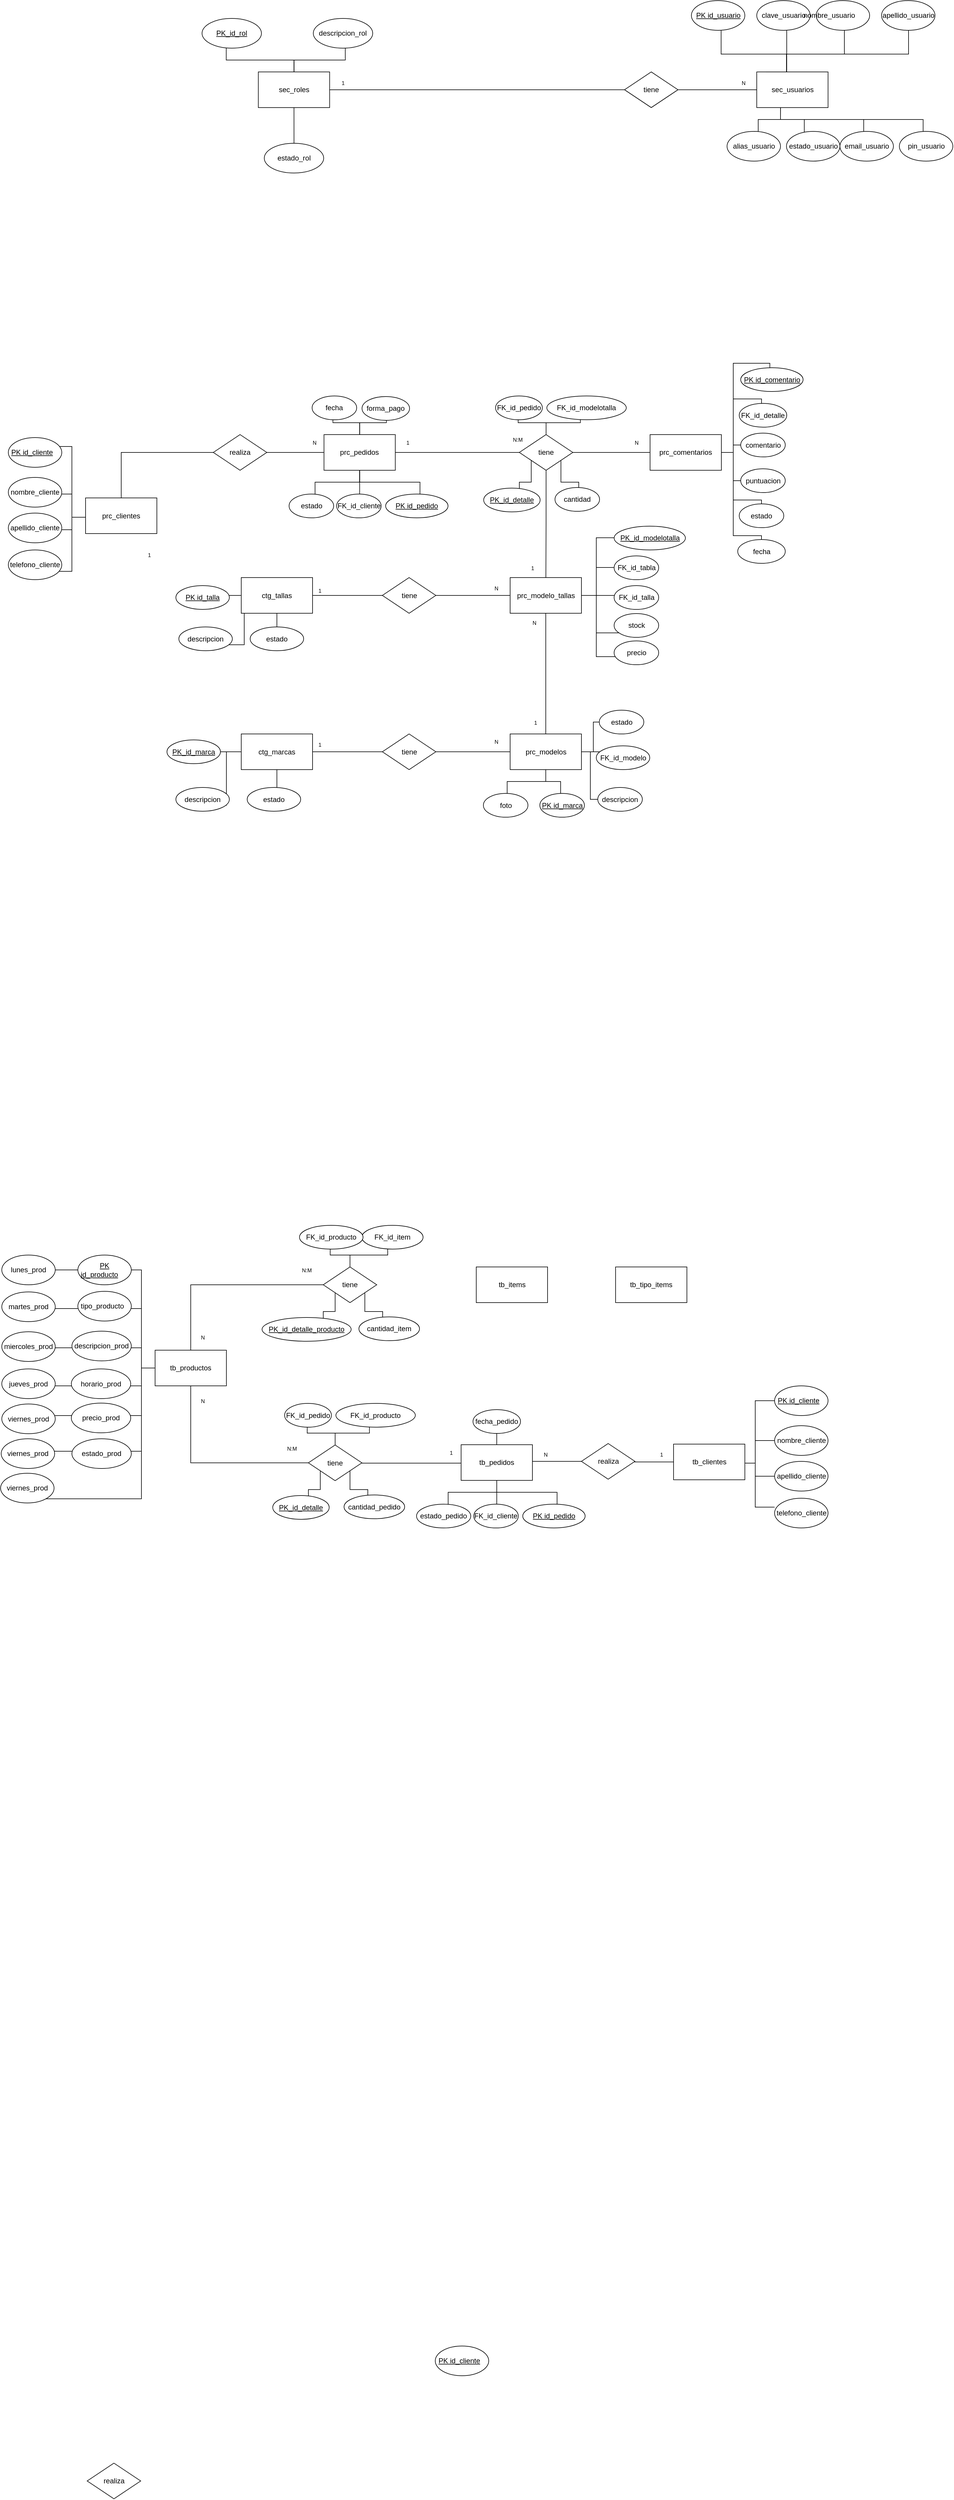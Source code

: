 <mxfile version="24.0.7" type="github">
  <diagram name="ER" id="s_cLqucrCK-qtgdjDWhT">
    <mxGraphModel dx="1712" dy="1532" grid="1" gridSize="10" guides="1" tooltips="1" connect="1" arrows="1" fold="1" page="1" pageScale="1" pageWidth="827" pageHeight="1169" math="0" shadow="0">
      <root>
        <mxCell id="0" />
        <mxCell id="1" parent="0" />
        <mxCell id="Yz_XdNRA3-hMg08UgE4n-2" value="realiza" style="rhombus;whiteSpace=wrap;html=1;" parent="1" vertex="1">
          <mxGeometry x="188" y="640" width="90" height="60" as="geometry" />
        </mxCell>
        <mxCell id="Yz_XdNRA3-hMg08UgE4n-3" value="tiene" style="rhombus;whiteSpace=wrap;html=1;" parent="1" vertex="1">
          <mxGeometry x="703" y="640" width="90" height="60" as="geometry" />
        </mxCell>
        <mxCell id="Yz_XdNRA3-hMg08UgE4n-4" value="tiene" style="rhombus;whiteSpace=wrap;html=1;" parent="1" vertex="1">
          <mxGeometry x="472.5" y="880.5" width="90" height="60" as="geometry" />
        </mxCell>
        <mxCell id="Yz_XdNRA3-hMg08UgE4n-5" value="tiene" style="rhombus;whiteSpace=wrap;html=1;" parent="1" vertex="1">
          <mxGeometry x="472.5" y="1143.5" width="90" height="60" as="geometry" />
        </mxCell>
        <mxCell id="Yz_XdNRA3-hMg08UgE4n-6" style="edgeStyle=orthogonalEdgeStyle;rounded=0;orthogonalLoop=1;jettySize=auto;html=1;entryX=0.542;entryY=0.5;entryDx=0;entryDy=0;entryPerimeter=0;exitX=1;exitY=0.5;exitDx=0;exitDy=0;" parent="1" source="Yz_XdNRA3-hMg08UgE4n-2" target="Yz_XdNRA3-hMg08UgE4n-22" edge="1">
          <mxGeometry relative="1" as="geometry">
            <mxPoint x="266.75" y="670" as="sourcePoint" />
          </mxGeometry>
        </mxCell>
        <mxCell id="Yz_XdNRA3-hMg08UgE4n-7" style="edgeStyle=orthogonalEdgeStyle;rounded=0;orthogonalLoop=1;jettySize=auto;html=1;entryX=0.5;entryY=0.5;entryDx=0;entryDy=0;entryPerimeter=0;" parent="1" source="Yz_XdNRA3-hMg08UgE4n-2" target="Yz_XdNRA3-hMg08UgE4n-23" edge="1">
          <mxGeometry relative="1" as="geometry" />
        </mxCell>
        <mxCell id="Yz_XdNRA3-hMg08UgE4n-8" style="edgeStyle=orthogonalEdgeStyle;rounded=0;orthogonalLoop=1;jettySize=auto;html=1;entryX=0.625;entryY=0.5;entryDx=0;entryDy=0;entryPerimeter=0;" parent="1" source="Yz_XdNRA3-hMg08UgE4n-3" target="Yz_XdNRA3-hMg08UgE4n-22" edge="1">
          <mxGeometry relative="1" as="geometry" />
        </mxCell>
        <mxCell id="Yz_XdNRA3-hMg08UgE4n-9" style="edgeStyle=orthogonalEdgeStyle;rounded=0;orthogonalLoop=1;jettySize=auto;html=1;entryX=0.417;entryY=0.5;entryDx=0;entryDy=0;entryPerimeter=0;" parent="1" source="Yz_XdNRA3-hMg08UgE4n-3" target="Yz_XdNRA3-hMg08UgE4n-26" edge="1">
          <mxGeometry relative="1" as="geometry" />
        </mxCell>
        <mxCell id="Yz_XdNRA3-hMg08UgE4n-10" style="edgeStyle=orthogonalEdgeStyle;rounded=0;orthogonalLoop=1;jettySize=auto;html=1;entryX=0.5;entryY=0.667;entryDx=0;entryDy=0;entryPerimeter=0;" parent="1" source="Yz_XdNRA3-hMg08UgE4n-3" target="Yz_XdNRA3-hMg08UgE4n-21" edge="1">
          <mxGeometry relative="1" as="geometry" />
        </mxCell>
        <mxCell id="Yz_XdNRA3-hMg08UgE4n-11" style="edgeStyle=orthogonalEdgeStyle;rounded=0;orthogonalLoop=1;jettySize=auto;html=1;entryX=0.292;entryY=0.5;entryDx=0;entryDy=0;entryPerimeter=0;exitX=1;exitY=0.5;exitDx=0;exitDy=0;" parent="1" source="Yz_XdNRA3-hMg08UgE4n-4" target="Yz_XdNRA3-hMg08UgE4n-21" edge="1">
          <mxGeometry relative="1" as="geometry">
            <mxPoint x="642.5" y="910.5" as="sourcePoint" />
          </mxGeometry>
        </mxCell>
        <mxCell id="Yz_XdNRA3-hMg08UgE4n-12" style="edgeStyle=orthogonalEdgeStyle;rounded=0;orthogonalLoop=1;jettySize=auto;html=1;entryX=0.625;entryY=0.5;entryDx=0;entryDy=0;entryPerimeter=0;" parent="1" source="Yz_XdNRA3-hMg08UgE4n-4" target="Yz_XdNRA3-hMg08UgE4n-28" edge="1">
          <mxGeometry relative="1" as="geometry" />
        </mxCell>
        <mxCell id="Yz_XdNRA3-hMg08UgE4n-13" style="edgeStyle=orthogonalEdgeStyle;rounded=0;orthogonalLoop=1;jettySize=auto;html=1;entryX=0.5;entryY=0.667;entryDx=0;entryDy=0;entryPerimeter=0;" parent="1" source="Yz_XdNRA3-hMg08UgE4n-21" target="Yz_XdNRA3-hMg08UgE4n-27" edge="1">
          <mxGeometry relative="1" as="geometry" />
        </mxCell>
        <mxCell id="Yz_XdNRA3-hMg08UgE4n-14" style="edgeStyle=orthogonalEdgeStyle;rounded=0;orthogonalLoop=1;jettySize=auto;html=1;entryX=0.292;entryY=0.5;entryDx=0;entryDy=0;entryPerimeter=0;exitX=1;exitY=0.5;exitDx=0;exitDy=0;" parent="1" source="Yz_XdNRA3-hMg08UgE4n-5" target="Yz_XdNRA3-hMg08UgE4n-27" edge="1">
          <mxGeometry relative="1" as="geometry">
            <mxPoint x="642.5" y="1173.5" as="sourcePoint" />
          </mxGeometry>
        </mxCell>
        <mxCell id="Yz_XdNRA3-hMg08UgE4n-15" style="edgeStyle=orthogonalEdgeStyle;rounded=0;orthogonalLoop=1;jettySize=auto;html=1;entryX=0.542;entryY=0.5;entryDx=0;entryDy=0;entryPerimeter=0;" parent="1" source="Yz_XdNRA3-hMg08UgE4n-5" target="Yz_XdNRA3-hMg08UgE4n-30" edge="1">
          <mxGeometry relative="1" as="geometry" />
        </mxCell>
        <mxCell id="Yz_XdNRA3-hMg08UgE4n-16" style="edgeStyle=orthogonalEdgeStyle;rounded=0;orthogonalLoop=1;jettySize=auto;html=1;entryX=0.444;entryY=0.5;entryDx=0;entryDy=0;entryPerimeter=0;" parent="1" source="Yz_XdNRA3-hMg08UgE4n-24" target="Yz_XdNRA3-hMg08UgE4n-32" edge="1">
          <mxGeometry relative="1" as="geometry">
            <mxPoint x="992.5" y="59.97" as="targetPoint" />
          </mxGeometry>
        </mxCell>
        <mxCell id="Yz_XdNRA3-hMg08UgE4n-17" style="edgeStyle=orthogonalEdgeStyle;rounded=0;orthogonalLoop=1;jettySize=auto;html=1;entryX=0.833;entryY=0.5;entryDx=0;entryDy=0;entryPerimeter=0;exitX=0;exitY=0.5;exitDx=0;exitDy=0;" parent="1" source="Yz_XdNRA3-hMg08UgE4n-32" target="Yz_XdNRA3-hMg08UgE4n-20" edge="1">
          <mxGeometry relative="1" as="geometry">
            <mxPoint x="552.5" y="69.97" as="sourcePoint" />
          </mxGeometry>
        </mxCell>
        <mxCell id="Yz_XdNRA3-hMg08UgE4n-188" style="edgeStyle=orthogonalEdgeStyle;rounded=0;orthogonalLoop=1;jettySize=auto;html=1;exitX=0.5;exitY=1;exitDx=0;exitDy=0;entryX=0.263;entryY=0.8;entryDx=0;entryDy=0;entryPerimeter=0;" parent="1" source="Yz_XdNRA3-hMg08UgE4n-20" target="Yz_XdNRA3-hMg08UgE4n-187" edge="1">
          <mxGeometry relative="1" as="geometry">
            <mxPoint x="324" y="170" as="targetPoint" />
            <Array as="points">
              <mxPoint x="324" y="190" />
            </Array>
          </mxGeometry>
        </mxCell>
        <mxCell id="Yz_XdNRA3-hMg08UgE4n-20" value="sec_roles" style="rounded=0;whiteSpace=wrap;html=1;" parent="1" vertex="1">
          <mxGeometry x="263.75" y="29.97" width="120" height="60" as="geometry" />
        </mxCell>
        <mxCell id="Yz_XdNRA3-hMg08UgE4n-21" value="prc_modelo_tallas" style="rounded=0;whiteSpace=wrap;html=1;" parent="1" vertex="1">
          <mxGeometry x="687.5" y="880.5" width="120" height="60" as="geometry" />
        </mxCell>
        <mxCell id="Yz_XdNRA3-hMg08UgE4n-22" value="prc_pedidos" style="rounded=0;whiteSpace=wrap;html=1;" parent="1" vertex="1">
          <mxGeometry x="374.25" y="640" width="120" height="60" as="geometry" />
        </mxCell>
        <mxCell id="Yz_XdNRA3-hMg08UgE4n-23" value="prc_clientes" style="rounded=0;whiteSpace=wrap;html=1;" parent="1" vertex="1">
          <mxGeometry x="-27" y="746.5" width="120" height="60" as="geometry" />
        </mxCell>
        <mxCell id="Yz_XdNRA3-hMg08UgE4n-24" value="sec_usuarios" style="rounded=0;whiteSpace=wrap;html=1;" parent="1" vertex="1">
          <mxGeometry x="1102.54" y="29.97" width="120" height="60" as="geometry" />
        </mxCell>
        <mxCell id="Yz_XdNRA3-hMg08UgE4n-26" value="prc_comentarios" style="rounded=0;whiteSpace=wrap;html=1;" parent="1" vertex="1">
          <mxGeometry x="923" y="640" width="120" height="60" as="geometry" />
        </mxCell>
        <mxCell id="Yz_XdNRA3-hMg08UgE4n-27" value="prc_modelos" style="rounded=0;whiteSpace=wrap;html=1;" parent="1" vertex="1">
          <mxGeometry x="687.5" y="1143.5" width="120" height="60" as="geometry" />
        </mxCell>
        <mxCell id="Yz_XdNRA3-hMg08UgE4n-28" value="ctg_tallas" style="rounded=0;whiteSpace=wrap;html=1;" parent="1" vertex="1">
          <mxGeometry x="235" y="880.5" width="120" height="60" as="geometry" />
        </mxCell>
        <mxCell id="Yz_XdNRA3-hMg08UgE4n-30" value="ctg_marcas" style="rounded=0;whiteSpace=wrap;html=1;" parent="1" vertex="1">
          <mxGeometry x="235" y="1143.5" width="120" height="60" as="geometry" />
        </mxCell>
        <mxCell id="Yz_XdNRA3-hMg08UgE4n-32" value="tiene" style="rhombus;whiteSpace=wrap;html=1;" parent="1" vertex="1">
          <mxGeometry x="880" y="29.97" width="90" height="60" as="geometry" />
        </mxCell>
        <mxCell id="Yz_XdNRA3-hMg08UgE4n-49" style="edgeStyle=orthogonalEdgeStyle;rounded=0;orthogonalLoop=1;jettySize=auto;html=1;entryX=0.6;entryY=0.5;entryDx=0;entryDy=0;entryPerimeter=0;" parent="1" source="Yz_XdNRA3-hMg08UgE4n-26" target="Yz_XdNRA3-hMg08UgE4n-110" edge="1">
          <mxGeometry relative="1" as="geometry" />
        </mxCell>
        <mxCell id="Yz_XdNRA3-hMg08UgE4n-50" style="edgeStyle=orthogonalEdgeStyle;rounded=0;orthogonalLoop=1;jettySize=auto;html=1;entryX=0.6;entryY=0.5;entryDx=0;entryDy=0;entryPerimeter=0;" parent="1" source="Yz_XdNRA3-hMg08UgE4n-26" target="Yz_XdNRA3-hMg08UgE4n-111" edge="1">
          <mxGeometry relative="1" as="geometry" />
        </mxCell>
        <mxCell id="Yz_XdNRA3-hMg08UgE4n-51" style="edgeStyle=orthogonalEdgeStyle;rounded=0;orthogonalLoop=1;jettySize=auto;html=1;entryX=0.469;entryY=0.5;entryDx=0;entryDy=0;entryPerimeter=0;" parent="1" source="Yz_XdNRA3-hMg08UgE4n-26" target="Yz_XdNRA3-hMg08UgE4n-107" edge="1">
          <mxGeometry relative="1" as="geometry">
            <Array as="points">
              <mxPoint x="1063" y="670" />
              <mxPoint x="1063" y="580" />
            </Array>
          </mxGeometry>
        </mxCell>
        <mxCell id="Yz_XdNRA3-hMg08UgE4n-52" style="edgeStyle=orthogonalEdgeStyle;rounded=0;orthogonalLoop=1;jettySize=auto;html=1;entryX=0.467;entryY=0.5;entryDx=0;entryDy=0;entryPerimeter=0;" parent="1" source="Yz_XdNRA3-hMg08UgE4n-26" target="Yz_XdNRA3-hMg08UgE4n-108" edge="1">
          <mxGeometry relative="1" as="geometry">
            <Array as="points">
              <mxPoint x="1063" y="670" />
              <mxPoint x="1063" y="520" />
            </Array>
          </mxGeometry>
        </mxCell>
        <mxCell id="Yz_XdNRA3-hMg08UgE4n-53" style="edgeStyle=orthogonalEdgeStyle;rounded=0;orthogonalLoop=1;jettySize=auto;html=1;entryX=0.5;entryY=0.525;entryDx=0;entryDy=0;entryPerimeter=0;" parent="1" source="Yz_XdNRA3-hMg08UgE4n-26" target="Yz_XdNRA3-hMg08UgE4n-112" edge="1">
          <mxGeometry relative="1" as="geometry">
            <Array as="points">
              <mxPoint x="1063" y="670" />
              <mxPoint x="1063" y="750" />
            </Array>
          </mxGeometry>
        </mxCell>
        <mxCell id="Yz_XdNRA3-hMg08UgE4n-54" style="edgeStyle=orthogonalEdgeStyle;rounded=0;orthogonalLoop=1;jettySize=auto;html=1;entryX=0.5;entryY=0.525;entryDx=0;entryDy=0;entryPerimeter=0;" parent="1" source="Yz_XdNRA3-hMg08UgE4n-26" target="Yz_XdNRA3-hMg08UgE4n-109" edge="1">
          <mxGeometry relative="1" as="geometry">
            <Array as="points">
              <mxPoint x="1063" y="670" />
              <mxPoint x="1063" y="810" />
            </Array>
          </mxGeometry>
        </mxCell>
        <mxCell id="Yz_XdNRA3-hMg08UgE4n-55" style="edgeStyle=orthogonalEdgeStyle;rounded=0;orthogonalLoop=1;jettySize=auto;html=1;entryX=0.533;entryY=0.525;entryDx=0;entryDy=0;entryPerimeter=0;" parent="1" source="Yz_XdNRA3-hMg08UgE4n-3" target="Yz_XdNRA3-hMg08UgE4n-106" edge="1">
          <mxGeometry relative="1" as="geometry">
            <Array as="points">
              <mxPoint x="773" y="720" />
              <mxPoint x="803" y="720" />
            </Array>
          </mxGeometry>
        </mxCell>
        <mxCell id="Yz_XdNRA3-hMg08UgE4n-56" style="edgeStyle=orthogonalEdgeStyle;rounded=0;orthogonalLoop=1;jettySize=auto;html=1;entryX=0.533;entryY=0.5;entryDx=0;entryDy=0;entryPerimeter=0;" parent="1" source="Yz_XdNRA3-hMg08UgE4n-3" target="Yz_XdNRA3-hMg08UgE4n-105" edge="1">
          <mxGeometry relative="1" as="geometry">
            <Array as="points">
              <mxPoint x="723" y="720" />
              <mxPoint x="703" y="720" />
            </Array>
          </mxGeometry>
        </mxCell>
        <mxCell id="Yz_XdNRA3-hMg08UgE4n-57" style="edgeStyle=orthogonalEdgeStyle;rounded=0;orthogonalLoop=1;jettySize=auto;html=1;entryX=0.422;entryY=0.625;entryDx=0;entryDy=0;entryPerimeter=0;" parent="1" source="Yz_XdNRA3-hMg08UgE4n-3" target="Yz_XdNRA3-hMg08UgE4n-103" edge="1">
          <mxGeometry relative="1" as="geometry" />
        </mxCell>
        <mxCell id="Yz_XdNRA3-hMg08UgE4n-58" style="edgeStyle=orthogonalEdgeStyle;rounded=0;orthogonalLoop=1;jettySize=auto;html=1;entryX=0.483;entryY=0.375;entryDx=0;entryDy=0;entryPerimeter=0;" parent="1" source="Yz_XdNRA3-hMg08UgE4n-3" target="Yz_XdNRA3-hMg08UgE4n-104" edge="1">
          <mxGeometry relative="1" as="geometry" />
        </mxCell>
        <mxCell id="Yz_XdNRA3-hMg08UgE4n-59" style="edgeStyle=orthogonalEdgeStyle;rounded=0;orthogonalLoop=1;jettySize=auto;html=1;entryX=0.55;entryY=0.75;entryDx=0;entryDy=0;entryPerimeter=0;" parent="1" source="Yz_XdNRA3-hMg08UgE4n-22" target="Yz_XdNRA3-hMg08UgE4n-99" edge="1">
          <mxGeometry relative="1" as="geometry" />
        </mxCell>
        <mxCell id="Yz_XdNRA3-hMg08UgE4n-60" style="edgeStyle=orthogonalEdgeStyle;rounded=0;orthogonalLoop=1;jettySize=auto;html=1;entryX=0.517;entryY=0.75;entryDx=0;entryDy=0;entryPerimeter=0;" parent="1" source="Yz_XdNRA3-hMg08UgE4n-22" target="Yz_XdNRA3-hMg08UgE4n-100" edge="1">
          <mxGeometry relative="1" as="geometry" />
        </mxCell>
        <mxCell id="Yz_XdNRA3-hMg08UgE4n-61" style="edgeStyle=orthogonalEdgeStyle;rounded=0;orthogonalLoop=1;jettySize=auto;html=1;entryX=0.583;entryY=0.5;entryDx=0;entryDy=0;entryPerimeter=0;" parent="1" source="Yz_XdNRA3-hMg08UgE4n-22" target="Yz_XdNRA3-hMg08UgE4n-102" edge="1">
          <mxGeometry relative="1" as="geometry" />
        </mxCell>
        <mxCell id="Yz_XdNRA3-hMg08UgE4n-62" style="edgeStyle=orthogonalEdgeStyle;rounded=0;orthogonalLoop=1;jettySize=auto;html=1;entryX=0.512;entryY=0.6;entryDx=0;entryDy=0;entryPerimeter=0;" parent="1" source="Yz_XdNRA3-hMg08UgE4n-22" target="Yz_XdNRA3-hMg08UgE4n-98" edge="1">
          <mxGeometry relative="1" as="geometry" />
        </mxCell>
        <mxCell id="Yz_XdNRA3-hMg08UgE4n-63" style="edgeStyle=orthogonalEdgeStyle;rounded=0;orthogonalLoop=1;jettySize=auto;html=1;entryX=0.467;entryY=0.375;entryDx=0;entryDy=0;entryPerimeter=0;" parent="1" source="Yz_XdNRA3-hMg08UgE4n-22" target="Yz_XdNRA3-hMg08UgE4n-101" edge="1">
          <mxGeometry relative="1" as="geometry" />
        </mxCell>
        <mxCell id="Yz_XdNRA3-hMg08UgE4n-64" style="edgeStyle=orthogonalEdgeStyle;rounded=0;orthogonalLoop=1;jettySize=auto;html=1;entryX=0.533;entryY=0.413;entryDx=0;entryDy=0;entryPerimeter=0;" parent="1" source="Yz_XdNRA3-hMg08UgE4n-21" target="Yz_XdNRA3-hMg08UgE4n-117" edge="1">
          <mxGeometry relative="1" as="geometry" />
        </mxCell>
        <mxCell id="Yz_XdNRA3-hMg08UgE4n-65" style="edgeStyle=orthogonalEdgeStyle;rounded=0;orthogonalLoop=1;jettySize=auto;html=1;entryX=0.8;entryY=0.488;entryDx=0;entryDy=0;entryPerimeter=0;" parent="1" source="Yz_XdNRA3-hMg08UgE4n-21" target="Yz_XdNRA3-hMg08UgE4n-113" edge="1">
          <mxGeometry relative="1" as="geometry">
            <Array as="points">
              <mxPoint x="832.5" y="910.5" />
              <mxPoint x="832.5" y="863.5" />
            </Array>
          </mxGeometry>
        </mxCell>
        <mxCell id="Yz_XdNRA3-hMg08UgE4n-66" style="edgeStyle=orthogonalEdgeStyle;rounded=0;orthogonalLoop=1;jettySize=auto;html=1;entryX=0.444;entryY=0.488;entryDx=0;entryDy=0;entryPerimeter=0;" parent="1" source="Yz_XdNRA3-hMg08UgE4n-21" target="Yz_XdNRA3-hMg08UgE4n-116" edge="1">
          <mxGeometry relative="1" as="geometry">
            <Array as="points">
              <mxPoint x="832.5" y="910.5" />
              <mxPoint x="832.5" y="813.5" />
            </Array>
          </mxGeometry>
        </mxCell>
        <mxCell id="Yz_XdNRA3-hMg08UgE4n-67" style="edgeStyle=orthogonalEdgeStyle;rounded=0;orthogonalLoop=1;jettySize=auto;html=1;entryX=0.533;entryY=0.813;entryDx=0;entryDy=0;entryPerimeter=0;" parent="1" source="Yz_XdNRA3-hMg08UgE4n-21" target="Yz_XdNRA3-hMg08UgE4n-114" edge="1">
          <mxGeometry relative="1" as="geometry">
            <Array as="points">
              <mxPoint x="832.5" y="910.5" />
              <mxPoint x="832.5" y="973.5" />
            </Array>
          </mxGeometry>
        </mxCell>
        <mxCell id="Yz_XdNRA3-hMg08UgE4n-68" style="edgeStyle=orthogonalEdgeStyle;rounded=0;orthogonalLoop=1;jettySize=auto;html=1;entryX=0.4;entryY=0.663;entryDx=0;entryDy=0;entryPerimeter=0;" parent="1" source="Yz_XdNRA3-hMg08UgE4n-21" target="Yz_XdNRA3-hMg08UgE4n-115" edge="1">
          <mxGeometry relative="1" as="geometry">
            <Array as="points">
              <mxPoint x="832.5" y="910.5" />
              <mxPoint x="832.5" y="1013.5" />
            </Array>
          </mxGeometry>
        </mxCell>
        <mxCell id="Yz_XdNRA3-hMg08UgE4n-69" style="edgeStyle=orthogonalEdgeStyle;rounded=0;orthogonalLoop=1;jettySize=auto;html=1;entryX=0.533;entryY=0.25;entryDx=0;entryDy=0;entryPerimeter=0;" parent="1" source="Yz_XdNRA3-hMg08UgE4n-27" target="Yz_XdNRA3-hMg08UgE4n-120" edge="1">
          <mxGeometry relative="1" as="geometry" />
        </mxCell>
        <mxCell id="Yz_XdNRA3-hMg08UgE4n-70" style="edgeStyle=orthogonalEdgeStyle;rounded=0;orthogonalLoop=1;jettySize=auto;html=1;entryX=0.867;entryY=0.5;entryDx=0;entryDy=0;entryPerimeter=0;" parent="1" source="Yz_XdNRA3-hMg08UgE4n-27" target="Yz_XdNRA3-hMg08UgE4n-121" edge="1">
          <mxGeometry relative="1" as="geometry" />
        </mxCell>
        <mxCell id="Yz_XdNRA3-hMg08UgE4n-71" style="edgeStyle=orthogonalEdgeStyle;rounded=0;orthogonalLoop=1;jettySize=auto;html=1;entryX=0.5;entryY=0.5;entryDx=0;entryDy=0;entryPerimeter=0;" parent="1" source="Yz_XdNRA3-hMg08UgE4n-27" target="Yz_XdNRA3-hMg08UgE4n-118" edge="1">
          <mxGeometry relative="1" as="geometry">
            <Array as="points">
              <mxPoint x="822.5" y="1173.5" />
              <mxPoint x="822.5" y="1253.5" />
            </Array>
          </mxGeometry>
        </mxCell>
        <mxCell id="Yz_XdNRA3-hMg08UgE4n-72" style="edgeStyle=orthogonalEdgeStyle;rounded=0;orthogonalLoop=1;jettySize=auto;html=1;entryX=0.467;entryY=0.5;entryDx=0;entryDy=0;entryPerimeter=0;" parent="1" source="Yz_XdNRA3-hMg08UgE4n-27" target="Yz_XdNRA3-hMg08UgE4n-119" edge="1">
          <mxGeometry relative="1" as="geometry" />
        </mxCell>
        <mxCell id="Yz_XdNRA3-hMg08UgE4n-73" style="edgeStyle=orthogonalEdgeStyle;rounded=0;orthogonalLoop=1;jettySize=auto;html=1;entryX=0.533;entryY=0.5;entryDx=0;entryDy=0;entryPerimeter=0;" parent="1" source="Yz_XdNRA3-hMg08UgE4n-27" target="Yz_XdNRA3-hMg08UgE4n-122" edge="1">
          <mxGeometry relative="1" as="geometry" />
        </mxCell>
        <mxCell id="Yz_XdNRA3-hMg08UgE4n-74" style="edgeStyle=orthogonalEdgeStyle;rounded=0;orthogonalLoop=1;jettySize=auto;html=1;entryX=0.5;entryY=0.75;entryDx=0;entryDy=0;entryPerimeter=0;" parent="1" source="Yz_XdNRA3-hMg08UgE4n-28" target="Yz_XdNRA3-hMg08UgE4n-127" edge="1">
          <mxGeometry relative="1" as="geometry" />
        </mxCell>
        <mxCell id="Yz_XdNRA3-hMg08UgE4n-75" style="edgeStyle=orthogonalEdgeStyle;rounded=0;orthogonalLoop=1;jettySize=auto;html=1;entryX=0.5;entryY=0.413;entryDx=0;entryDy=0;entryPerimeter=0;" parent="1" source="Yz_XdNRA3-hMg08UgE4n-28" target="Yz_XdNRA3-hMg08UgE4n-123" edge="1">
          <mxGeometry relative="1" as="geometry" />
        </mxCell>
        <mxCell id="Yz_XdNRA3-hMg08UgE4n-76" style="edgeStyle=orthogonalEdgeStyle;rounded=0;orthogonalLoop=1;jettySize=auto;html=1;entryX=0.556;entryY=0.75;entryDx=0;entryDy=0;entryPerimeter=0;" parent="1" source="Yz_XdNRA3-hMg08UgE4n-28" target="Yz_XdNRA3-hMg08UgE4n-126" edge="1">
          <mxGeometry relative="1" as="geometry">
            <Array as="points">
              <mxPoint x="240" y="993.5" />
            </Array>
          </mxGeometry>
        </mxCell>
        <mxCell id="Yz_XdNRA3-hMg08UgE4n-77" style="edgeStyle=orthogonalEdgeStyle;rounded=0;orthogonalLoop=1;jettySize=auto;html=1;entryX=0.556;entryY=0.75;entryDx=0;entryDy=0;entryPerimeter=0;" parent="1" source="Yz_XdNRA3-hMg08UgE4n-30" target="Yz_XdNRA3-hMg08UgE4n-125" edge="1">
          <mxGeometry relative="1" as="geometry" />
        </mxCell>
        <mxCell id="Yz_XdNRA3-hMg08UgE4n-78" style="edgeStyle=orthogonalEdgeStyle;rounded=0;orthogonalLoop=1;jettySize=auto;html=1;entryX=0.5;entryY=0.75;entryDx=0;entryDy=0;entryPerimeter=0;" parent="1" source="Yz_XdNRA3-hMg08UgE4n-30" target="Yz_XdNRA3-hMg08UgE4n-124" edge="1">
          <mxGeometry relative="1" as="geometry">
            <Array as="points">
              <mxPoint x="210" y="1173.5" />
              <mxPoint x="210" y="1263.5" />
            </Array>
          </mxGeometry>
        </mxCell>
        <mxCell id="Yz_XdNRA3-hMg08UgE4n-79" style="edgeStyle=orthogonalEdgeStyle;rounded=0;orthogonalLoop=1;jettySize=auto;html=1;entryX=0.444;entryY=0.5;entryDx=0;entryDy=0;entryPerimeter=0;" parent="1" source="Yz_XdNRA3-hMg08UgE4n-30" target="Yz_XdNRA3-hMg08UgE4n-128" edge="1">
          <mxGeometry relative="1" as="geometry" />
        </mxCell>
        <mxCell id="Yz_XdNRA3-hMg08UgE4n-80" style="edgeStyle=orthogonalEdgeStyle;rounded=0;orthogonalLoop=1;jettySize=auto;html=1;entryX=0.556;entryY=0.6;entryDx=0;entryDy=0;entryPerimeter=0;" parent="1" source="Yz_XdNRA3-hMg08UgE4n-24" target="Yz_XdNRA3-hMg08UgE4n-93" edge="1">
          <mxGeometry relative="1" as="geometry">
            <Array as="points">
              <mxPoint x="1152.54" y="-0.03" />
              <mxPoint x="1042.54" y="-0.03" />
            </Array>
          </mxGeometry>
        </mxCell>
        <mxCell id="Yz_XdNRA3-hMg08UgE4n-82" style="edgeStyle=orthogonalEdgeStyle;rounded=0;orthogonalLoop=1;jettySize=auto;html=1;entryX=0.556;entryY=0.4;entryDx=0;entryDy=0;entryPerimeter=0;" parent="1" edge="1">
          <mxGeometry relative="1" as="geometry">
            <Array as="points">
              <mxPoint x="1153" y="30" />
              <mxPoint x="1153" y="-70" />
            </Array>
            <mxPoint x="1118.04" y="29.97" as="sourcePoint" />
            <mxPoint x="1117.62" y="-70.03" as="targetPoint" />
          </mxGeometry>
        </mxCell>
        <mxCell id="Yz_XdNRA3-hMg08UgE4n-83" style="edgeStyle=orthogonalEdgeStyle;rounded=0;orthogonalLoop=1;jettySize=auto;html=1;entryX=0.444;entryY=0.4;entryDx=0;entryDy=0;entryPerimeter=0;" parent="1" source="Yz_XdNRA3-hMg08UgE4n-24" target="Yz_XdNRA3-hMg08UgE4n-91" edge="1">
          <mxGeometry relative="1" as="geometry">
            <Array as="points">
              <mxPoint x="1153" />
              <mxPoint x="1250" />
              <mxPoint x="1250" y="-70" />
            </Array>
          </mxGeometry>
        </mxCell>
        <mxCell id="Yz_XdNRA3-hMg08UgE4n-84" style="edgeStyle=orthogonalEdgeStyle;rounded=0;orthogonalLoop=1;jettySize=auto;html=1;entryX=0.667;entryY=0.4;entryDx=0;entryDy=0;entryPerimeter=0;" parent="1" source="Yz_XdNRA3-hMg08UgE4n-24" target="Yz_XdNRA3-hMg08UgE4n-89" edge="1">
          <mxGeometry relative="1" as="geometry">
            <Array as="points">
              <mxPoint x="1153" />
              <mxPoint x="1358" />
              <mxPoint x="1358" y="-70" />
            </Array>
          </mxGeometry>
        </mxCell>
        <mxCell id="Yz_XdNRA3-hMg08UgE4n-85" style="edgeStyle=orthogonalEdgeStyle;rounded=0;orthogonalLoop=1;jettySize=auto;html=1;entryX=0.556;entryY=0.6;entryDx=0;entryDy=0;entryPerimeter=0;" parent="1" target="Yz_XdNRA3-hMg08UgE4n-88" edge="1">
          <mxGeometry relative="1" as="geometry">
            <Array as="points">
              <mxPoint x="1142.54" y="110" />
              <mxPoint x="1382.54" y="110" />
              <mxPoint x="1382.54" y="160" />
            </Array>
            <mxPoint x="1142.5" y="90.0" as="sourcePoint" />
          </mxGeometry>
        </mxCell>
        <mxCell id="Yz_XdNRA3-hMg08UgE4n-86" style="edgeStyle=orthogonalEdgeStyle;rounded=0;orthogonalLoop=1;jettySize=auto;html=1;entryX=0.556;entryY=0.6;entryDx=0;entryDy=0;entryPerimeter=0;" parent="1" target="Yz_XdNRA3-hMg08UgE4n-87" edge="1">
          <mxGeometry relative="1" as="geometry">
            <mxPoint x="1142.54" y="90.03" as="sourcePoint" />
            <Array as="points">
              <mxPoint x="1142.54" y="110" />
              <mxPoint x="1282.54" y="110" />
              <mxPoint x="1282.54" y="150" />
              <mxPoint x="1292.54" y="150" />
            </Array>
          </mxGeometry>
        </mxCell>
        <mxCell id="Yz_XdNRA3-hMg08UgE4n-87" value="email_usuario" style="ellipse;whiteSpace=wrap;html=1;" parent="1" vertex="1">
          <mxGeometry x="1242.54" y="130.03" width="90" height="50" as="geometry" />
        </mxCell>
        <mxCell id="Yz_XdNRA3-hMg08UgE4n-88" value="pin_usuario" style="ellipse;whiteSpace=wrap;html=1;" parent="1" vertex="1">
          <mxGeometry x="1342.54" y="130.03" width="90" height="50" as="geometry" />
        </mxCell>
        <mxCell id="Yz_XdNRA3-hMg08UgE4n-89" value="apellido_usuario" style="ellipse;whiteSpace=wrap;html=1;" parent="1" vertex="1">
          <mxGeometry x="1312.54" y="-90.03" width="90" height="50" as="geometry" />
        </mxCell>
        <mxCell id="Yz_XdNRA3-hMg08UgE4n-90" value="clave_usuario" style="ellipse;whiteSpace=wrap;html=1;" parent="1" vertex="1">
          <mxGeometry x="1102.54" y="-90.03" width="90" height="50" as="geometry" />
        </mxCell>
        <mxCell id="Yz_XdNRA3-hMg08UgE4n-91" value="nombre_usuario&lt;span style=&quot;white-space: pre;&quot;&gt;&#x9;&lt;/span&gt;&lt;span style=&quot;white-space: pre;&quot;&gt;&#x9;&lt;/span&gt;" style="ellipse;whiteSpace=wrap;html=1;" parent="1" vertex="1">
          <mxGeometry x="1202.54" y="-90.03" width="90" height="50" as="geometry" />
        </mxCell>
        <mxCell id="Yz_XdNRA3-hMg08UgE4n-93" value="&lt;u&gt;PK id_usuario&lt;/u&gt;" style="ellipse;whiteSpace=wrap;html=1;" parent="1" vertex="1">
          <mxGeometry x="992.54" y="-90.03" width="90" height="50" as="geometry" />
        </mxCell>
        <mxCell id="Yz_XdNRA3-hMg08UgE4n-94" style="edgeStyle=orthogonalEdgeStyle;rounded=0;orthogonalLoop=1;jettySize=auto;html=1;entryX=0.583;entryY=0.8;entryDx=0;entryDy=0;entryPerimeter=0;" parent="1" target="Yz_XdNRA3-hMg08UgE4n-96" edge="1">
          <mxGeometry relative="1" as="geometry">
            <mxPoint x="1142.54" y="90.03" as="sourcePoint" />
            <Array as="points">
              <mxPoint x="1142.54" y="110.03" />
              <mxPoint x="1104.54" y="110.03" />
            </Array>
          </mxGeometry>
        </mxCell>
        <mxCell id="Yz_XdNRA3-hMg08UgE4n-95" style="edgeStyle=orthogonalEdgeStyle;rounded=0;orthogonalLoop=1;jettySize=auto;html=1;entryX=0.444;entryY=0.8;entryDx=0;entryDy=0;entryPerimeter=0;" parent="1" target="Yz_XdNRA3-hMg08UgE4n-97" edge="1">
          <mxGeometry relative="1" as="geometry">
            <mxPoint x="1142.54" y="90.03" as="sourcePoint" />
            <Array as="points">
              <mxPoint x="1142.54" y="110.03" />
              <mxPoint x="1182.54" y="110.03" />
            </Array>
          </mxGeometry>
        </mxCell>
        <mxCell id="Yz_XdNRA3-hMg08UgE4n-96" value="alias_usuario" style="ellipse;whiteSpace=wrap;html=1;" parent="1" vertex="1">
          <mxGeometry x="1052.54" y="130.03" width="90" height="50" as="geometry" />
        </mxCell>
        <mxCell id="Yz_XdNRA3-hMg08UgE4n-97" value="estado_usuario" style="ellipse;whiteSpace=wrap;html=1;" parent="1" vertex="1">
          <mxGeometry x="1152.54" y="130.03" width="90" height="50" as="geometry" />
        </mxCell>
        <mxCell id="Yz_XdNRA3-hMg08UgE4n-98" value="forma_pago" style="ellipse;whiteSpace=wrap;html=1;" parent="1" vertex="1">
          <mxGeometry x="438.25" y="576" width="80" height="40" as="geometry" />
        </mxCell>
        <mxCell id="Yz_XdNRA3-hMg08UgE4n-99" value="&lt;u&gt;PK id_pedido&lt;/u&gt;" style="ellipse;whiteSpace=wrap;html=1;" parent="1" vertex="1">
          <mxGeometry x="478" y="740" width="105" height="40" as="geometry" />
        </mxCell>
        <mxCell id="Yz_XdNRA3-hMg08UgE4n-100" value="FK_id_cliente" style="ellipse;whiteSpace=wrap;html=1;" parent="1" vertex="1">
          <mxGeometry x="395.5" y="740" width="75" height="40" as="geometry" />
        </mxCell>
        <mxCell id="Yz_XdNRA3-hMg08UgE4n-101" value="fecha" style="ellipse;whiteSpace=wrap;html=1;" parent="1" vertex="1">
          <mxGeometry x="354.25" y="575" width="75" height="40" as="geometry" />
        </mxCell>
        <mxCell id="Yz_XdNRA3-hMg08UgE4n-102" value="estado" style="ellipse;whiteSpace=wrap;html=1;" parent="1" vertex="1">
          <mxGeometry x="315.5" y="740" width="75" height="40" as="geometry" />
        </mxCell>
        <mxCell id="Yz_XdNRA3-hMg08UgE4n-103" value="FK_id_modelotalla" style="ellipse;whiteSpace=wrap;html=1;" parent="1" vertex="1">
          <mxGeometry x="749.25" y="575" width="133.75" height="40" as="geometry" />
        </mxCell>
        <mxCell id="Yz_XdNRA3-hMg08UgE4n-104" value="FK_id_pedido" style="ellipse;whiteSpace=wrap;html=1;" parent="1" vertex="1">
          <mxGeometry x="663" y="575" width="78.75" height="40" as="geometry" />
        </mxCell>
        <mxCell id="Yz_XdNRA3-hMg08UgE4n-105" value="&lt;u&gt;PK_id_detalle&lt;/u&gt;" style="ellipse;whiteSpace=wrap;html=1;" parent="1" vertex="1">
          <mxGeometry x="643" y="730" width="95" height="40" as="geometry" />
        </mxCell>
        <mxCell id="Yz_XdNRA3-hMg08UgE4n-106" value="cantidad" style="ellipse;whiteSpace=wrap;html=1;" parent="1" vertex="1">
          <mxGeometry x="763" y="729" width="75" height="40" as="geometry" />
        </mxCell>
        <mxCell id="Yz_XdNRA3-hMg08UgE4n-107" value="FK_id_detalle" style="ellipse;whiteSpace=wrap;html=1;" parent="1" vertex="1">
          <mxGeometry x="1073.04" y="587.5" width="80" height="40" as="geometry" />
        </mxCell>
        <mxCell id="Yz_XdNRA3-hMg08UgE4n-108" value="&lt;u&gt;PK id_comentario&lt;/u&gt;" style="ellipse;whiteSpace=wrap;html=1;" parent="1" vertex="1">
          <mxGeometry x="1075.54" y="527.5" width="105" height="40" as="geometry" />
        </mxCell>
        <mxCell id="Yz_XdNRA3-hMg08UgE4n-109" value="fecha" style="ellipse;whiteSpace=wrap;html=1;" parent="1" vertex="1">
          <mxGeometry x="1070.54" y="816.5" width="80" height="40" as="geometry" />
        </mxCell>
        <mxCell id="Yz_XdNRA3-hMg08UgE4n-110" value="puntuacion" style="ellipse;whiteSpace=wrap;html=1;" parent="1" vertex="1">
          <mxGeometry x="1075.54" y="697.5" width="75" height="40" as="geometry" />
        </mxCell>
        <mxCell id="Yz_XdNRA3-hMg08UgE4n-111" value="comentario" style="ellipse;whiteSpace=wrap;html=1;" parent="1" vertex="1">
          <mxGeometry x="1075.54" y="637.5" width="75" height="40" as="geometry" />
        </mxCell>
        <mxCell id="Yz_XdNRA3-hMg08UgE4n-112" value="estado" style="ellipse;whiteSpace=wrap;html=1;" parent="1" vertex="1">
          <mxGeometry x="1073.04" y="756.5" width="75" height="40" as="geometry" />
        </mxCell>
        <mxCell id="Yz_XdNRA3-hMg08UgE4n-113" value="FK_id_tabla" style="ellipse;whiteSpace=wrap;html=1;" parent="1" vertex="1">
          <mxGeometry x="862.5" y="844" width="75" height="40" as="geometry" />
        </mxCell>
        <mxCell id="Yz_XdNRA3-hMg08UgE4n-114" value="stock" style="ellipse;whiteSpace=wrap;html=1;" parent="1" vertex="1">
          <mxGeometry x="862.5" y="941" width="75" height="40" as="geometry" />
        </mxCell>
        <mxCell id="Yz_XdNRA3-hMg08UgE4n-115" value="precio" style="ellipse;whiteSpace=wrap;html=1;" parent="1" vertex="1">
          <mxGeometry x="862.5" y="987" width="75" height="40" as="geometry" />
        </mxCell>
        <mxCell id="Yz_XdNRA3-hMg08UgE4n-116" value="&lt;u&gt;PK_id_modelotalla&lt;/u&gt;" style="ellipse;whiteSpace=wrap;html=1;" parent="1" vertex="1">
          <mxGeometry x="862.5" y="794" width="120" height="40" as="geometry" />
        </mxCell>
        <mxCell id="Yz_XdNRA3-hMg08UgE4n-117" value="FK_id_talla" style="ellipse;whiteSpace=wrap;html=1;" parent="1" vertex="1">
          <mxGeometry x="862.5" y="894" width="75" height="40" as="geometry" />
        </mxCell>
        <mxCell id="Yz_XdNRA3-hMg08UgE4n-118" value="descripcion" style="ellipse;whiteSpace=wrap;html=1;" parent="1" vertex="1">
          <mxGeometry x="835" y="1233.5" width="75" height="40" as="geometry" />
        </mxCell>
        <mxCell id="Yz_XdNRA3-hMg08UgE4n-119" value="&lt;u&gt;PK id_marca&lt;/u&gt;" style="ellipse;whiteSpace=wrap;html=1;" parent="1" vertex="1">
          <mxGeometry x="737.5" y="1243.5" width="75" height="40" as="geometry" />
        </mxCell>
        <mxCell id="Yz_XdNRA3-hMg08UgE4n-120" value="FK_id_modelo" style="ellipse;whiteSpace=wrap;html=1;" parent="1" vertex="1">
          <mxGeometry x="832.5" y="1163.5" width="90" height="40" as="geometry" />
        </mxCell>
        <mxCell id="Yz_XdNRA3-hMg08UgE4n-121" value="estado" style="ellipse;whiteSpace=wrap;html=1;" parent="1" vertex="1">
          <mxGeometry x="837.5" y="1103.5" width="75" height="40" as="geometry" />
        </mxCell>
        <mxCell id="Yz_XdNRA3-hMg08UgE4n-122" value="foto" style="ellipse;whiteSpace=wrap;html=1;" parent="1" vertex="1">
          <mxGeometry x="642.5" y="1243.5" width="75" height="40" as="geometry" />
        </mxCell>
        <mxCell id="Yz_XdNRA3-hMg08UgE4n-123" value="&lt;u&gt;PK id_talla&lt;/u&gt;" style="ellipse;whiteSpace=wrap;html=1;" parent="1" vertex="1">
          <mxGeometry x="125" y="894" width="90" height="40" as="geometry" />
        </mxCell>
        <mxCell id="Yz_XdNRA3-hMg08UgE4n-124" value="descripcion" style="ellipse;whiteSpace=wrap;html=1;" parent="1" vertex="1">
          <mxGeometry x="125" y="1233.5" width="90" height="40" as="geometry" />
        </mxCell>
        <mxCell id="Yz_XdNRA3-hMg08UgE4n-125" value="estado" style="ellipse;whiteSpace=wrap;html=1;" parent="1" vertex="1">
          <mxGeometry x="245" y="1233.5" width="90" height="40" as="geometry" />
        </mxCell>
        <mxCell id="Yz_XdNRA3-hMg08UgE4n-126" value="descripcion" style="ellipse;whiteSpace=wrap;html=1;" parent="1" vertex="1">
          <mxGeometry x="130" y="963.5" width="90" height="40" as="geometry" />
        </mxCell>
        <mxCell id="Yz_XdNRA3-hMg08UgE4n-127" value="estado" style="ellipse;whiteSpace=wrap;html=1;" parent="1" vertex="1">
          <mxGeometry x="250" y="963.5" width="90" height="40" as="geometry" />
        </mxCell>
        <mxCell id="Yz_XdNRA3-hMg08UgE4n-128" value="&lt;u&gt;PK_id_marca&lt;/u&gt;" style="ellipse;whiteSpace=wrap;html=1;" parent="1" vertex="1">
          <mxGeometry x="110" y="1153.5" width="90" height="40" as="geometry" />
        </mxCell>
        <mxCell id="Yz_XdNRA3-hMg08UgE4n-148" style="edgeStyle=orthogonalEdgeStyle;rounded=0;orthogonalLoop=1;jettySize=auto;html=1;entryX=0.538;entryY=0.8;entryDx=0;entryDy=0;entryPerimeter=0;" parent="1" source="Yz_XdNRA3-hMg08UgE4n-20" target="Yz_XdNRA3-hMg08UgE4n-151" edge="1">
          <mxGeometry relative="1" as="geometry" />
        </mxCell>
        <mxCell id="Yz_XdNRA3-hMg08UgE4n-149" style="edgeStyle=orthogonalEdgeStyle;rounded=0;orthogonalLoop=1;jettySize=auto;html=1;entryX=0.5;entryY=0.38;entryDx=0;entryDy=0;entryPerimeter=0;" parent="1" source="Yz_XdNRA3-hMg08UgE4n-20" target="Yz_XdNRA3-hMg08UgE4n-150" edge="1">
          <mxGeometry relative="1" as="geometry">
            <Array as="points">
              <mxPoint x="323.75" y="10" />
              <mxPoint x="209.75" y="10" />
            </Array>
          </mxGeometry>
        </mxCell>
        <mxCell id="Yz_XdNRA3-hMg08UgE4n-150" value="&lt;u&gt;PK_id_rol&lt;/u&gt;" style="ellipse;whiteSpace=wrap;html=1;" parent="1" vertex="1">
          <mxGeometry x="169" y="-60" width="100" height="50" as="geometry" />
        </mxCell>
        <mxCell id="Yz_XdNRA3-hMg08UgE4n-151" value="descripcion_rol" style="ellipse;whiteSpace=wrap;html=1;" parent="1" vertex="1">
          <mxGeometry x="356.25" y="-60" width="100" height="50" as="geometry" />
        </mxCell>
        <mxCell id="Yz_XdNRA3-hMg08UgE4n-152" value="&lt;font style=&quot;font-size: 9px;&quot;&gt;1&lt;/font&gt;" style="text;html=1;strokeColor=none;fillColor=none;align=center;verticalAlign=middle;whiteSpace=wrap;rounded=0;" parent="1" vertex="1">
          <mxGeometry x="68" y="834" width="25" height="15" as="geometry" />
        </mxCell>
        <mxCell id="Yz_XdNRA3-hMg08UgE4n-153" value="&lt;font style=&quot;font-size: 9px;&quot;&gt;N&lt;/font&gt;" style="text;html=1;strokeColor=none;fillColor=none;align=center;verticalAlign=middle;whiteSpace=wrap;rounded=0;" parent="1" vertex="1">
          <mxGeometry x="345.5" y="645" width="25" height="15" as="geometry" />
        </mxCell>
        <mxCell id="Yz_XdNRA3-hMg08UgE4n-154" value="&lt;font style=&quot;font-size: 9px;&quot;&gt;1&lt;/font&gt;" style="text;html=1;strokeColor=none;fillColor=none;align=center;verticalAlign=middle;whiteSpace=wrap;rounded=0;" parent="1" vertex="1">
          <mxGeometry x="503" y="645" width="25" height="15" as="geometry" />
        </mxCell>
        <mxCell id="Yz_XdNRA3-hMg08UgE4n-155" value="&lt;font style=&quot;font-size: 9px;&quot;&gt;N:M&lt;/font&gt;" style="text;html=1;strokeColor=none;fillColor=none;align=center;verticalAlign=middle;whiteSpace=wrap;rounded=0;" parent="1" vertex="1">
          <mxGeometry x="688" y="640" width="25" height="15" as="geometry" />
        </mxCell>
        <mxCell id="Yz_XdNRA3-hMg08UgE4n-156" value="&lt;font style=&quot;font-size: 9px;&quot;&gt;N&lt;/font&gt;" style="text;html=1;strokeColor=none;fillColor=none;align=center;verticalAlign=middle;whiteSpace=wrap;rounded=0;" parent="1" vertex="1">
          <mxGeometry x="888" y="645" width="25" height="15" as="geometry" />
        </mxCell>
        <mxCell id="Yz_XdNRA3-hMg08UgE4n-157" value="&lt;font style=&quot;font-size: 9px;&quot;&gt;1&lt;/font&gt;" style="text;html=1;strokeColor=none;fillColor=none;align=center;verticalAlign=middle;whiteSpace=wrap;rounded=0;" parent="1" vertex="1">
          <mxGeometry x="712.5" y="856.5" width="25" height="15" as="geometry" />
        </mxCell>
        <mxCell id="Yz_XdNRA3-hMg08UgE4n-158" value="&lt;font style=&quot;font-size: 9px;&quot;&gt;1&lt;/font&gt;" style="text;html=1;strokeColor=none;fillColor=none;align=center;verticalAlign=middle;whiteSpace=wrap;rounded=0;" parent="1" vertex="1">
          <mxGeometry x="717.5" y="1116" width="25" height="15" as="geometry" />
        </mxCell>
        <mxCell id="Yz_XdNRA3-hMg08UgE4n-159" value="&lt;font style=&quot;font-size: 9px;&quot;&gt;N&lt;/font&gt;" style="text;html=1;strokeColor=none;fillColor=none;align=center;verticalAlign=middle;whiteSpace=wrap;rounded=0;" parent="1" vertex="1">
          <mxGeometry x="651.5" y="890" width="25" height="15" as="geometry" />
        </mxCell>
        <mxCell id="Yz_XdNRA3-hMg08UgE4n-160" value="&lt;font style=&quot;font-size: 9px;&quot;&gt;1&lt;/font&gt;" style="text;html=1;strokeColor=none;fillColor=none;align=center;verticalAlign=middle;whiteSpace=wrap;rounded=0;" parent="1" vertex="1">
          <mxGeometry x="393.75" y="40" width="25" height="15" as="geometry" />
        </mxCell>
        <mxCell id="Yz_XdNRA3-hMg08UgE4n-161" value="&lt;font style=&quot;font-size: 9px;&quot;&gt;N&lt;/font&gt;" style="text;html=1;strokeColor=none;fillColor=none;align=center;verticalAlign=middle;whiteSpace=wrap;rounded=0;" parent="1" vertex="1">
          <mxGeometry x="1067.5" y="40" width="25" height="15" as="geometry" />
        </mxCell>
        <mxCell id="Yz_XdNRA3-hMg08UgE4n-162" value="&lt;font style=&quot;font-size: 9px;&quot;&gt;1&lt;/font&gt;" style="text;html=1;strokeColor=none;fillColor=none;align=center;verticalAlign=middle;whiteSpace=wrap;rounded=0;" parent="1" vertex="1">
          <mxGeometry x="355" y="894" width="25" height="15" as="geometry" />
        </mxCell>
        <mxCell id="Yz_XdNRA3-hMg08UgE4n-163" value="&lt;font style=&quot;font-size: 9px;&quot;&gt;N&lt;/font&gt;" style="text;html=1;strokeColor=none;fillColor=none;align=center;verticalAlign=middle;whiteSpace=wrap;rounded=0;" parent="1" vertex="1">
          <mxGeometry x="716.25" y="948.5" width="25" height="15" as="geometry" />
        </mxCell>
        <mxCell id="Yz_XdNRA3-hMg08UgE4n-164" value="&lt;font style=&quot;font-size: 9px;&quot;&gt;N&lt;/font&gt;" style="text;html=1;strokeColor=none;fillColor=none;align=center;verticalAlign=middle;whiteSpace=wrap;rounded=0;" parent="1" vertex="1">
          <mxGeometry x="651.5" y="1148.5" width="25" height="15" as="geometry" />
        </mxCell>
        <mxCell id="Yz_XdNRA3-hMg08UgE4n-165" value="&lt;font style=&quot;font-size: 9px;&quot;&gt;1&lt;/font&gt;" style="text;html=1;strokeColor=none;fillColor=none;align=center;verticalAlign=middle;whiteSpace=wrap;rounded=0;" parent="1" vertex="1">
          <mxGeometry x="355" y="1153.5" width="25" height="15" as="geometry" />
        </mxCell>
        <mxCell id="Yz_XdNRA3-hMg08UgE4n-187" value="estado_rol" style="ellipse;whiteSpace=wrap;html=1;" parent="1" vertex="1">
          <mxGeometry x="273.75" y="150" width="100" height="50" as="geometry" />
        </mxCell>
        <mxCell id="S6irQDDvWrDtfDvBqgvv-2" style="edgeStyle=orthogonalEdgeStyle;rounded=0;orthogonalLoop=1;jettySize=auto;html=1;entryX=0.522;entryY=0.3;entryDx=0;entryDy=0;entryPerimeter=0;" edge="1" parent="1" source="Yz_XdNRA3-hMg08UgE4n-23" target="Yz_XdNRA3-hMg08UgE4n-48">
          <mxGeometry relative="1" as="geometry">
            <Array as="points">
              <mxPoint x="-50" y="779" />
              <mxPoint x="-50" y="660" />
            </Array>
          </mxGeometry>
        </mxCell>
        <mxCell id="S6irQDDvWrDtfDvBqgvv-3" style="edgeStyle=orthogonalEdgeStyle;rounded=0;orthogonalLoop=1;jettySize=auto;html=1;entryX=0.522;entryY=0.56;entryDx=0;entryDy=0;entryPerimeter=0;" edge="1" parent="1" source="Yz_XdNRA3-hMg08UgE4n-23" target="Yz_XdNRA3-hMg08UgE4n-46">
          <mxGeometry relative="1" as="geometry">
            <Array as="points">
              <mxPoint x="-50" y="779" />
              <mxPoint x="-50" y="740" />
            </Array>
          </mxGeometry>
        </mxCell>
        <mxCell id="S6irQDDvWrDtfDvBqgvv-4" style="edgeStyle=orthogonalEdgeStyle;rounded=0;orthogonalLoop=1;jettySize=auto;html=1;entryX=0.411;entryY=0.56;entryDx=0;entryDy=0;entryPerimeter=0;" edge="1" parent="1" source="Yz_XdNRA3-hMg08UgE4n-23" target="Yz_XdNRA3-hMg08UgE4n-44">
          <mxGeometry relative="1" as="geometry">
            <Array as="points">
              <mxPoint x="-50" y="779" />
              <mxPoint x="-50" y="800" />
            </Array>
          </mxGeometry>
        </mxCell>
        <mxCell id="S6irQDDvWrDtfDvBqgvv-5" style="edgeStyle=orthogonalEdgeStyle;rounded=0;orthogonalLoop=1;jettySize=auto;html=1;entryX=0.522;entryY=0.72;entryDx=0;entryDy=0;entryPerimeter=0;" edge="1" parent="1" source="Yz_XdNRA3-hMg08UgE4n-23" target="S6irQDDvWrDtfDvBqgvv-1">
          <mxGeometry relative="1" as="geometry">
            <Array as="points">
              <mxPoint x="-50" y="779" />
              <mxPoint x="-50" y="870" />
            </Array>
          </mxGeometry>
        </mxCell>
        <mxCell id="Yz_XdNRA3-hMg08UgE4n-44" value="apellido_cliente" style="ellipse;whiteSpace=wrap;html=1;" parent="1" vertex="1">
          <mxGeometry x="-157" y="772" width="90" height="50" as="geometry" />
        </mxCell>
        <mxCell id="Yz_XdNRA3-hMg08UgE4n-46" value="nombre_cliente" style="ellipse;whiteSpace=wrap;html=1;" parent="1" vertex="1">
          <mxGeometry x="-157" y="712" width="90" height="50" as="geometry" />
        </mxCell>
        <mxCell id="Yz_XdNRA3-hMg08UgE4n-48" value="&lt;u&gt;PK id_cliente&lt;span style=&quot;white-space: pre;&quot;&gt;&#x9;&lt;/span&gt;&lt;/u&gt;" style="ellipse;whiteSpace=wrap;html=1;" parent="1" vertex="1">
          <mxGeometry x="-157" y="645" width="90" height="50" as="geometry" />
        </mxCell>
        <mxCell id="S6irQDDvWrDtfDvBqgvv-1" value="telefono_cliente" style="ellipse;whiteSpace=wrap;html=1;" vertex="1" parent="1">
          <mxGeometry x="-157" y="834" width="90" height="50" as="geometry" />
        </mxCell>
        <mxCell id="S6irQDDvWrDtfDvBqgvv-7" value="apellido_cliente" style="ellipse;whiteSpace=wrap;html=1;" vertex="1" parent="1">
          <mxGeometry x="1132.54" y="2367" width="90" height="50" as="geometry" />
        </mxCell>
        <mxCell id="S6irQDDvWrDtfDvBqgvv-8" value="nombre_cliente" style="ellipse;whiteSpace=wrap;html=1;" vertex="1" parent="1">
          <mxGeometry x="1132.54" y="2307" width="90" height="50" as="geometry" />
        </mxCell>
        <mxCell id="S6irQDDvWrDtfDvBqgvv-9" value="&lt;u&gt;PK id_cliente&lt;span style=&quot;white-space: pre;&quot;&gt;&#x9;&lt;/span&gt;&lt;/u&gt;" style="ellipse;whiteSpace=wrap;html=1;" vertex="1" parent="1">
          <mxGeometry x="1132.54" y="2240" width="90" height="50" as="geometry" />
        </mxCell>
        <mxCell id="S6irQDDvWrDtfDvBqgvv-10" value="telefono_cliente" style="ellipse;whiteSpace=wrap;html=1;" vertex="1" parent="1">
          <mxGeometry x="1132.54" y="2429" width="90" height="50" as="geometry" />
        </mxCell>
        <mxCell id="S6irQDDvWrDtfDvBqgvv-11" style="edgeStyle=orthogonalEdgeStyle;rounded=0;orthogonalLoop=1;jettySize=auto;html=1;entryX=0.562;entryY=0.367;entryDx=0;entryDy=0;entryPerimeter=0;" edge="1" parent="1" source="S6irQDDvWrDtfDvBqgvv-8" target="S6irQDDvWrDtfDvBqgvv-6">
          <mxGeometry relative="1" as="geometry">
            <Array as="points">
              <mxPoint x="1100" y="2332" />
              <mxPoint x="1100" y="2370" />
              <mxPoint x="1030" y="2370" />
            </Array>
          </mxGeometry>
        </mxCell>
        <mxCell id="S6irQDDvWrDtfDvBqgvv-12" style="edgeStyle=orthogonalEdgeStyle;rounded=0;orthogonalLoop=1;jettySize=auto;html=1;entryX=0.562;entryY=0.533;entryDx=0;entryDy=0;entryPerimeter=0;" edge="1" parent="1" source="S6irQDDvWrDtfDvBqgvv-9" target="S6irQDDvWrDtfDvBqgvv-6">
          <mxGeometry relative="1" as="geometry">
            <Array as="points">
              <mxPoint x="1100" y="2265" />
              <mxPoint x="1100" y="2370" />
            </Array>
          </mxGeometry>
        </mxCell>
        <mxCell id="S6irQDDvWrDtfDvBqgvv-14" style="edgeStyle=orthogonalEdgeStyle;rounded=0;orthogonalLoop=1;jettySize=auto;html=1;entryX=0.312;entryY=0.533;entryDx=0;entryDy=0;entryPerimeter=0;" edge="1" parent="1" source="S6irQDDvWrDtfDvBqgvv-7" target="S6irQDDvWrDtfDvBqgvv-6">
          <mxGeometry relative="1" as="geometry">
            <Array as="points">
              <mxPoint x="1100" y="2392" />
              <mxPoint x="1100" y="2370" />
            </Array>
          </mxGeometry>
        </mxCell>
        <mxCell id="S6irQDDvWrDtfDvBqgvv-15" style="edgeStyle=orthogonalEdgeStyle;rounded=0;orthogonalLoop=1;jettySize=auto;html=1;entryX=0.562;entryY=0.7;entryDx=0;entryDy=0;entryPerimeter=0;" edge="1" parent="1">
          <mxGeometry relative="1" as="geometry">
            <mxPoint x="1132.54" y="2444.037" as="sourcePoint" />
            <mxPoint x="1029.98" y="2370" as="targetPoint" />
            <Array as="points">
              <mxPoint x="1100" y="2444" />
              <mxPoint x="1100" y="2370" />
            </Array>
          </mxGeometry>
        </mxCell>
        <mxCell id="S6irQDDvWrDtfDvBqgvv-6" value="tb_clientes" style="rounded=0;whiteSpace=wrap;html=1;" vertex="1" parent="1">
          <mxGeometry x="962.54" y="2338" width="120" height="60" as="geometry" />
        </mxCell>
        <mxCell id="S6irQDDvWrDtfDvBqgvv-17" value="&lt;font style=&quot;font-size: 9px;&quot;&gt;1&lt;/font&gt;" style="text;html=1;strokeColor=none;fillColor=none;align=center;verticalAlign=middle;whiteSpace=wrap;rounded=0;" vertex="1" parent="1">
          <mxGeometry x="930" y="2347" width="25" height="15" as="geometry" />
        </mxCell>
        <mxCell id="S6irQDDvWrDtfDvBqgvv-20" style="edgeStyle=orthogonalEdgeStyle;rounded=0;orthogonalLoop=1;jettySize=auto;html=1;entryX=0.392;entryY=0.483;entryDx=0;entryDy=0;entryPerimeter=0;" edge="1" parent="1" source="S6irQDDvWrDtfDvBqgvv-19">
          <mxGeometry relative="1" as="geometry">
            <mxPoint x="657.54" y="2366.98" as="targetPoint" />
          </mxGeometry>
        </mxCell>
        <mxCell id="S6irQDDvWrDtfDvBqgvv-21" value="&lt;font style=&quot;font-size: 9px;&quot;&gt;N&lt;/font&gt;" style="text;html=1;strokeColor=none;fillColor=none;align=center;verticalAlign=middle;whiteSpace=wrap;rounded=0;" vertex="1" parent="1">
          <mxGeometry x="735" y="2347" width="25" height="15" as="geometry" />
        </mxCell>
        <mxCell id="S6irQDDvWrDtfDvBqgvv-23" style="edgeStyle=orthogonalEdgeStyle;rounded=0;orthogonalLoop=1;jettySize=auto;html=1;entryX=0.417;entryY=0.517;entryDx=0;entryDy=0;entryPerimeter=0;" edge="1" parent="1" source="S6irQDDvWrDtfDvBqgvv-6" target="S6irQDDvWrDtfDvBqgvv-19">
          <mxGeometry relative="1" as="geometry" />
        </mxCell>
        <mxCell id="S6irQDDvWrDtfDvBqgvv-19" value="realiza" style="rhombus;whiteSpace=wrap;html=1;" vertex="1" parent="1">
          <mxGeometry x="807.5" y="2337" width="90" height="60" as="geometry" />
        </mxCell>
        <mxCell id="S6irQDDvWrDtfDvBqgvv-26" value="tb_pedidos" style="rounded=0;whiteSpace=wrap;html=1;" vertex="1" parent="1">
          <mxGeometry x="605" y="2339" width="120" height="60" as="geometry" />
        </mxCell>
        <mxCell id="S6irQDDvWrDtfDvBqgvv-27" style="edgeStyle=orthogonalEdgeStyle;rounded=0;orthogonalLoop=1;jettySize=auto;html=1;entryX=0.55;entryY=0.75;entryDx=0;entryDy=0;entryPerimeter=0;" edge="1" parent="1" source="S6irQDDvWrDtfDvBqgvv-26" target="S6irQDDvWrDtfDvBqgvv-33">
          <mxGeometry relative="1" as="geometry" />
        </mxCell>
        <mxCell id="S6irQDDvWrDtfDvBqgvv-28" style="edgeStyle=orthogonalEdgeStyle;rounded=0;orthogonalLoop=1;jettySize=auto;html=1;entryX=0.517;entryY=0.75;entryDx=0;entryDy=0;entryPerimeter=0;" edge="1" parent="1" source="S6irQDDvWrDtfDvBqgvv-26" target="S6irQDDvWrDtfDvBqgvv-34">
          <mxGeometry relative="1" as="geometry" />
        </mxCell>
        <mxCell id="S6irQDDvWrDtfDvBqgvv-29" style="edgeStyle=orthogonalEdgeStyle;rounded=0;orthogonalLoop=1;jettySize=auto;html=1;entryX=0.583;entryY=0.5;entryDx=0;entryDy=0;entryPerimeter=0;" edge="1" parent="1" source="S6irQDDvWrDtfDvBqgvv-26" target="S6irQDDvWrDtfDvBqgvv-36">
          <mxGeometry relative="1" as="geometry" />
        </mxCell>
        <mxCell id="S6irQDDvWrDtfDvBqgvv-30" style="edgeStyle=orthogonalEdgeStyle;rounded=0;orthogonalLoop=1;jettySize=auto;html=1;entryX=0.512;entryY=0.6;entryDx=0;entryDy=0;entryPerimeter=0;" edge="1" parent="1" source="S6irQDDvWrDtfDvBqgvv-26" target="S6irQDDvWrDtfDvBqgvv-32">
          <mxGeometry relative="1" as="geometry" />
        </mxCell>
        <mxCell id="S6irQDDvWrDtfDvBqgvv-32" value="fecha_pedido" style="ellipse;whiteSpace=wrap;html=1;" vertex="1" parent="1">
          <mxGeometry x="625" y="2280" width="80" height="40" as="geometry" />
        </mxCell>
        <mxCell id="S6irQDDvWrDtfDvBqgvv-33" value="&lt;u&gt;PK id_pedido&lt;/u&gt;" style="ellipse;whiteSpace=wrap;html=1;" vertex="1" parent="1">
          <mxGeometry x="708.75" y="2439" width="105" height="40" as="geometry" />
        </mxCell>
        <mxCell id="S6irQDDvWrDtfDvBqgvv-34" value="FK_id_cliente" style="ellipse;whiteSpace=wrap;html=1;" vertex="1" parent="1">
          <mxGeometry x="626.25" y="2439" width="75" height="40" as="geometry" />
        </mxCell>
        <mxCell id="S6irQDDvWrDtfDvBqgvv-36" value="estado_pedido" style="ellipse;whiteSpace=wrap;html=1;" vertex="1" parent="1">
          <mxGeometry x="530" y="2439" width="91.25" height="40" as="geometry" />
        </mxCell>
        <mxCell id="S6irQDDvWrDtfDvBqgvv-37" value="&lt;font style=&quot;font-size: 9px;&quot;&gt;1&lt;/font&gt;" style="text;html=1;strokeColor=none;fillColor=none;align=center;verticalAlign=middle;whiteSpace=wrap;rounded=0;" vertex="1" parent="1">
          <mxGeometry x="576.25" y="2344" width="25" height="15" as="geometry" />
        </mxCell>
        <mxCell id="S6irQDDvWrDtfDvBqgvv-39" value="&lt;u&gt;PK id_cliente&lt;span style=&quot;white-space: pre;&quot;&gt;&#x9;&lt;/span&gt;&lt;/u&gt;" style="ellipse;whiteSpace=wrap;html=1;" vertex="1" parent="1">
          <mxGeometry x="561.5" y="3855" width="90" height="50" as="geometry" />
        </mxCell>
        <mxCell id="S6irQDDvWrDtfDvBqgvv-43" style="edgeStyle=orthogonalEdgeStyle;rounded=0;orthogonalLoop=1;jettySize=auto;html=1;entryX=0.533;entryY=0.525;entryDx=0;entryDy=0;entryPerimeter=0;" edge="1" parent="1" source="S6irQDDvWrDtfDvBqgvv-42" target="S6irQDDvWrDtfDvBqgvv-50">
          <mxGeometry relative="1" as="geometry">
            <Array as="points">
              <mxPoint x="418" y="2414.5" />
              <mxPoint x="448" y="2414.5" />
            </Array>
          </mxGeometry>
        </mxCell>
        <mxCell id="S6irQDDvWrDtfDvBqgvv-44" style="edgeStyle=orthogonalEdgeStyle;rounded=0;orthogonalLoop=1;jettySize=auto;html=1;entryX=0.533;entryY=0.5;entryDx=0;entryDy=0;entryPerimeter=0;" edge="1" parent="1" source="S6irQDDvWrDtfDvBqgvv-42" target="S6irQDDvWrDtfDvBqgvv-49">
          <mxGeometry relative="1" as="geometry">
            <Array as="points">
              <mxPoint x="368" y="2414.5" />
              <mxPoint x="348" y="2414.5" />
            </Array>
          </mxGeometry>
        </mxCell>
        <mxCell id="S6irQDDvWrDtfDvBqgvv-45" style="edgeStyle=orthogonalEdgeStyle;rounded=0;orthogonalLoop=1;jettySize=auto;html=1;entryX=0.422;entryY=0.625;entryDx=0;entryDy=0;entryPerimeter=0;" edge="1" parent="1" source="S6irQDDvWrDtfDvBqgvv-42" target="S6irQDDvWrDtfDvBqgvv-47">
          <mxGeometry relative="1" as="geometry" />
        </mxCell>
        <mxCell id="S6irQDDvWrDtfDvBqgvv-46" style="edgeStyle=orthogonalEdgeStyle;rounded=0;orthogonalLoop=1;jettySize=auto;html=1;entryX=0.483;entryY=0.375;entryDx=0;entryDy=0;entryPerimeter=0;" edge="1" parent="1" source="S6irQDDvWrDtfDvBqgvv-42" target="S6irQDDvWrDtfDvBqgvv-48">
          <mxGeometry relative="1" as="geometry" />
        </mxCell>
        <mxCell id="S6irQDDvWrDtfDvBqgvv-47" value="FK_id_producto" style="ellipse;whiteSpace=wrap;html=1;" vertex="1" parent="1">
          <mxGeometry x="394.25" y="2269.5" width="133.75" height="40" as="geometry" />
        </mxCell>
        <mxCell id="S6irQDDvWrDtfDvBqgvv-48" value="FK_id_pedido" style="ellipse;whiteSpace=wrap;html=1;" vertex="1" parent="1">
          <mxGeometry x="308" y="2269.5" width="78.75" height="40" as="geometry" />
        </mxCell>
        <mxCell id="S6irQDDvWrDtfDvBqgvv-49" value="&lt;u&gt;PK_id_detalle&lt;/u&gt;" style="ellipse;whiteSpace=wrap;html=1;" vertex="1" parent="1">
          <mxGeometry x="288" y="2424.5" width="95" height="40" as="geometry" />
        </mxCell>
        <mxCell id="S6irQDDvWrDtfDvBqgvv-50" value="cantidad_pedido" style="ellipse;whiteSpace=wrap;html=1;" vertex="1" parent="1">
          <mxGeometry x="408" y="2423.5" width="102" height="40" as="geometry" />
        </mxCell>
        <mxCell id="S6irQDDvWrDtfDvBqgvv-51" value="&lt;font style=&quot;font-size: 9px;&quot;&gt;N:M&lt;/font&gt;" style="text;html=1;strokeColor=none;fillColor=none;align=center;verticalAlign=middle;whiteSpace=wrap;rounded=0;" vertex="1" parent="1">
          <mxGeometry x="308" y="2337" width="25" height="15" as="geometry" />
        </mxCell>
        <mxCell id="S6irQDDvWrDtfDvBqgvv-52" value="realiza" style="rhombus;whiteSpace=wrap;html=1;" vertex="1" parent="1">
          <mxGeometry x="-24.25" y="4052" width="90" height="60" as="geometry" />
        </mxCell>
        <mxCell id="S6irQDDvWrDtfDvBqgvv-53" style="edgeStyle=orthogonalEdgeStyle;rounded=0;orthogonalLoop=1;jettySize=auto;html=1;entryX=0.333;entryY=0.583;entryDx=0;entryDy=0;entryPerimeter=0;" edge="1" parent="1" source="S6irQDDvWrDtfDvBqgvv-26" target="S6irQDDvWrDtfDvBqgvv-42">
          <mxGeometry relative="1" as="geometry">
            <Array as="points">
              <mxPoint x="378" y="2370" />
            </Array>
          </mxGeometry>
        </mxCell>
        <mxCell id="S6irQDDvWrDtfDvBqgvv-42" value="tiene" style="rhombus;whiteSpace=wrap;html=1;" vertex="1" parent="1">
          <mxGeometry x="348" y="2339.5" width="90" height="60" as="geometry" />
        </mxCell>
        <mxCell id="S6irQDDvWrDtfDvBqgvv-57" value="tb_items" style="rounded=0;whiteSpace=wrap;html=1;" vertex="1" parent="1">
          <mxGeometry x="630.5" y="2040" width="120" height="60" as="geometry" />
        </mxCell>
        <mxCell id="S6irQDDvWrDtfDvBqgvv-59" value="tb_tipo_items" style="rounded=0;whiteSpace=wrap;html=1;" vertex="1" parent="1">
          <mxGeometry x="865" y="2040" width="120" height="60" as="geometry" />
        </mxCell>
        <mxCell id="S6irQDDvWrDtfDvBqgvv-60" style="edgeStyle=orthogonalEdgeStyle;rounded=0;orthogonalLoop=1;jettySize=auto;html=1;entryX=0.5;entryY=0.667;entryDx=0;entryDy=0;entryPerimeter=0;" edge="1" parent="1" source="S6irQDDvWrDtfDvBqgvv-42" target="S6irQDDvWrDtfDvBqgvv-56">
          <mxGeometry relative="1" as="geometry" />
        </mxCell>
        <mxCell id="S6irQDDvWrDtfDvBqgvv-61" value="&lt;font style=&quot;font-size: 9px;&quot;&gt;N&lt;/font&gt;" style="text;html=1;strokeColor=none;fillColor=none;align=center;verticalAlign=middle;whiteSpace=wrap;rounded=0;" vertex="1" parent="1">
          <mxGeometry x="157.5" y="2257.5" width="25" height="15" as="geometry" />
        </mxCell>
        <mxCell id="S6irQDDvWrDtfDvBqgvv-104" style="edgeStyle=orthogonalEdgeStyle;rounded=0;orthogonalLoop=1;jettySize=auto;html=1;entryX=0.834;entryY=0.567;entryDx=0;entryDy=0;entryPerimeter=0;" edge="1" parent="1" source="S6irQDDvWrDtfDvBqgvv-56" target="S6irQDDvWrDtfDvBqgvv-103">
          <mxGeometry relative="1" as="geometry">
            <Array as="points">
              <mxPoint x="150" y="2070" />
              <mxPoint x="448" y="2070" />
            </Array>
          </mxGeometry>
        </mxCell>
        <mxCell id="S6irQDDvWrDtfDvBqgvv-56" value="tb_productos" style="rounded=0;whiteSpace=wrap;html=1;" vertex="1" parent="1">
          <mxGeometry x="90" y="2180" width="120" height="60" as="geometry" />
        </mxCell>
        <mxCell id="S6irQDDvWrDtfDvBqgvv-65" style="edgeStyle=orthogonalEdgeStyle;rounded=0;orthogonalLoop=1;jettySize=auto;html=1;entryX=0.089;entryY=0.36;entryDx=0;entryDy=0;entryPerimeter=0;" edge="1" parent="1" target="S6irQDDvWrDtfDvBqgvv-72">
          <mxGeometry relative="1" as="geometry">
            <mxPoint x="90" y="2215" as="sourcePoint" />
            <Array as="points">
              <mxPoint x="90" y="2210" />
              <mxPoint x="67" y="2210" />
              <mxPoint x="67" y="2110" />
              <mxPoint x="-160" y="2110" />
            </Array>
          </mxGeometry>
        </mxCell>
        <mxCell id="S6irQDDvWrDtfDvBqgvv-66" style="edgeStyle=orthogonalEdgeStyle;rounded=0;orthogonalLoop=1;jettySize=auto;html=1;entryX=0.311;entryY=0.48;entryDx=0;entryDy=0;entryPerimeter=0;" edge="1" parent="1" target="S6irQDDvWrDtfDvBqgvv-73">
          <mxGeometry relative="1" as="geometry">
            <mxPoint x="90" y="2215" as="sourcePoint" />
            <Array as="points">
              <mxPoint x="90" y="2210" />
              <mxPoint x="67" y="2210" />
              <mxPoint x="67" y="2176" />
              <mxPoint x="-140" y="2176" />
            </Array>
          </mxGeometry>
        </mxCell>
        <mxCell id="S6irQDDvWrDtfDvBqgvv-70" value="descripcion_prod" style="ellipse;whiteSpace=wrap;html=1;" vertex="1" parent="1">
          <mxGeometry x="-50" y="2148" width="100" height="50" as="geometry" />
        </mxCell>
        <mxCell id="S6irQDDvWrDtfDvBqgvv-71" value="tipo_producto&lt;span style=&quot;white-space: pre;&quot;&gt;&#x9;&lt;/span&gt;" style="ellipse;whiteSpace=wrap;html=1;" vertex="1" parent="1">
          <mxGeometry x="-40" y="2081" width="90" height="50" as="geometry" />
        </mxCell>
        <mxCell id="S6irQDDvWrDtfDvBqgvv-72" value="martes_prod" style="ellipse;whiteSpace=wrap;html=1;" vertex="1" parent="1">
          <mxGeometry x="-168" y="2082" width="90" height="50" as="geometry" />
        </mxCell>
        <mxCell id="S6irQDDvWrDtfDvBqgvv-73" value="miercoles_prod" style="ellipse;whiteSpace=wrap;html=1;" vertex="1" parent="1">
          <mxGeometry x="-168" y="2149" width="90" height="50" as="geometry" />
        </mxCell>
        <mxCell id="S6irQDDvWrDtfDvBqgvv-78" style="edgeStyle=orthogonalEdgeStyle;rounded=0;orthogonalLoop=1;jettySize=auto;html=1;entryX=0.2;entryY=0.6;entryDx=0;entryDy=0;entryPerimeter=0;exitX=0;exitY=0.5;exitDx=0;exitDy=0;" edge="1" parent="1" source="S6irQDDvWrDtfDvBqgvv-56" target="S6irQDDvWrDtfDvBqgvv-69">
          <mxGeometry relative="1" as="geometry">
            <mxPoint x="87" y="2215.0" as="sourcePoint" />
            <mxPoint x="27.02" y="2045" as="targetPoint" />
            <Array as="points">
              <mxPoint x="67" y="2210" />
              <mxPoint x="67" y="2045" />
              <mxPoint x="-150" y="2045" />
            </Array>
          </mxGeometry>
        </mxCell>
        <mxCell id="S6irQDDvWrDtfDvBqgvv-76" value="&lt;u&gt;PK id_producto&lt;span style=&quot;white-space: pre;&quot;&gt;&#x9;&lt;/span&gt;&lt;/u&gt;" style="ellipse;whiteSpace=wrap;html=1;" vertex="1" parent="1">
          <mxGeometry x="-40" y="2020" width="90" height="50" as="geometry" />
        </mxCell>
        <mxCell id="S6irQDDvWrDtfDvBqgvv-90" style="edgeStyle=orthogonalEdgeStyle;rounded=0;orthogonalLoop=1;jettySize=auto;html=1;entryX=0.311;entryY=0.57;entryDx=0;entryDy=0;entryPerimeter=0;exitX=0;exitY=0.5;exitDx=0;exitDy=0;" edge="1" parent="1" source="S6irQDDvWrDtfDvBqgvv-56">
          <mxGeometry relative="1" as="geometry">
            <mxPoint x="87" y="2210.014" as="sourcePoint" />
            <mxPoint x="-143.01" y="2240.0" as="targetPoint" />
            <Array as="points">
              <mxPoint x="67" y="2210" />
              <mxPoint x="67" y="2240" />
            </Array>
          </mxGeometry>
        </mxCell>
        <mxCell id="S6irQDDvWrDtfDvBqgvv-91" style="edgeStyle=orthogonalEdgeStyle;rounded=0;orthogonalLoop=1;jettySize=auto;html=1;entryX=0.533;entryY=0.79;entryDx=0;entryDy=0;entryPerimeter=0;" edge="1" parent="1">
          <mxGeometry relative="1" as="geometry">
            <mxPoint x="87" y="2210.018" as="sourcePoint" />
            <mxPoint x="-123.03" y="2310.0" as="targetPoint" />
            <Array as="points">
              <mxPoint x="67" y="2210" />
              <mxPoint x="67" y="2290" />
              <mxPoint x="-123" y="2290" />
            </Array>
          </mxGeometry>
        </mxCell>
        <mxCell id="S6irQDDvWrDtfDvBqgvv-92" style="edgeStyle=orthogonalEdgeStyle;rounded=0;orthogonalLoop=1;jettySize=auto;html=1;entryX=0.656;entryY=0.62;entryDx=0;entryDy=0;entryPerimeter=0;" edge="1" parent="1">
          <mxGeometry relative="1" as="geometry">
            <mxPoint x="87" y="2210.018" as="sourcePoint" />
            <mxPoint x="-112.96" y="2360.0" as="targetPoint" />
            <Array as="points">
              <mxPoint x="67" y="2210" />
              <mxPoint x="67" y="2350" />
              <mxPoint x="-113" y="2350" />
            </Array>
          </mxGeometry>
        </mxCell>
        <mxCell id="S6irQDDvWrDtfDvBqgvv-93" style="edgeStyle=orthogonalEdgeStyle;rounded=0;orthogonalLoop=1;jettySize=auto;html=1;entryX=0.556;entryY=0.86;entryDx=0;entryDy=0;entryPerimeter=0;" edge="1" parent="1">
          <mxGeometry relative="1" as="geometry">
            <mxPoint x="87" y="2210" as="sourcePoint" />
            <mxPoint x="-122.96" y="2430" as="targetPoint" />
            <Array as="points">
              <mxPoint x="67" y="2210" />
              <mxPoint x="67" y="2430" />
            </Array>
          </mxGeometry>
        </mxCell>
        <mxCell id="S6irQDDvWrDtfDvBqgvv-74" value="jueves_prod" style="ellipse;whiteSpace=wrap;html=1;" vertex="1" parent="1">
          <mxGeometry x="-168" y="2211.5" width="90" height="50" as="geometry" />
        </mxCell>
        <mxCell id="S6irQDDvWrDtfDvBqgvv-75" value="viernes_prod" style="ellipse;whiteSpace=wrap;html=1;" vertex="1" parent="1">
          <mxGeometry x="-168" y="2270.5" width="90" height="50" as="geometry" />
        </mxCell>
        <mxCell id="S6irQDDvWrDtfDvBqgvv-79" value="viernes_prod" style="ellipse;whiteSpace=wrap;html=1;" vertex="1" parent="1">
          <mxGeometry x="-169" y="2329" width="90" height="50" as="geometry" />
        </mxCell>
        <mxCell id="S6irQDDvWrDtfDvBqgvv-80" value="viernes_prod" style="ellipse;whiteSpace=wrap;html=1;" vertex="1" parent="1">
          <mxGeometry x="-170" y="2387" width="90" height="50" as="geometry" />
        </mxCell>
        <mxCell id="S6irQDDvWrDtfDvBqgvv-82" value="horario_prod" style="ellipse;whiteSpace=wrap;html=1;" vertex="1" parent="1">
          <mxGeometry x="-51" y="2211.5" width="100" height="50" as="geometry" />
        </mxCell>
        <mxCell id="S6irQDDvWrDtfDvBqgvv-83" value="precio_prod" style="ellipse;whiteSpace=wrap;html=1;" vertex="1" parent="1">
          <mxGeometry x="-51" y="2269" width="100" height="50" as="geometry" />
        </mxCell>
        <mxCell id="S6irQDDvWrDtfDvBqgvv-84" value="estado_prod" style="ellipse;whiteSpace=wrap;html=1;" vertex="1" parent="1">
          <mxGeometry x="-50" y="2329" width="100" height="50" as="geometry" />
        </mxCell>
        <mxCell id="S6irQDDvWrDtfDvBqgvv-69" value="lunes_prod" style="ellipse;whiteSpace=wrap;html=1;" vertex="1" parent="1">
          <mxGeometry x="-168" y="2020" width="90" height="50" as="geometry" />
        </mxCell>
        <mxCell id="S6irQDDvWrDtfDvBqgvv-94" style="edgeStyle=orthogonalEdgeStyle;rounded=0;orthogonalLoop=1;jettySize=auto;html=1;entryX=0.533;entryY=0.525;entryDx=0;entryDy=0;entryPerimeter=0;" edge="1" parent="1" source="S6irQDDvWrDtfDvBqgvv-103" target="S6irQDDvWrDtfDvBqgvv-101">
          <mxGeometry relative="1" as="geometry">
            <Array as="points">
              <mxPoint x="443" y="2115" />
              <mxPoint x="473" y="2115" />
            </Array>
          </mxGeometry>
        </mxCell>
        <mxCell id="S6irQDDvWrDtfDvBqgvv-95" style="edgeStyle=orthogonalEdgeStyle;rounded=0;orthogonalLoop=1;jettySize=auto;html=1;entryX=0.533;entryY=0.5;entryDx=0;entryDy=0;entryPerimeter=0;" edge="1" parent="1" source="S6irQDDvWrDtfDvBqgvv-103" target="S6irQDDvWrDtfDvBqgvv-100">
          <mxGeometry relative="1" as="geometry">
            <Array as="points">
              <mxPoint x="393" y="2115" />
              <mxPoint x="373" y="2115" />
            </Array>
          </mxGeometry>
        </mxCell>
        <mxCell id="S6irQDDvWrDtfDvBqgvv-96" style="edgeStyle=orthogonalEdgeStyle;rounded=0;orthogonalLoop=1;jettySize=auto;html=1;entryX=0.422;entryY=0.625;entryDx=0;entryDy=0;entryPerimeter=0;" edge="1" parent="1" source="S6irQDDvWrDtfDvBqgvv-103" target="S6irQDDvWrDtfDvBqgvv-98">
          <mxGeometry relative="1" as="geometry" />
        </mxCell>
        <mxCell id="S6irQDDvWrDtfDvBqgvv-97" style="edgeStyle=orthogonalEdgeStyle;rounded=0;orthogonalLoop=1;jettySize=auto;html=1;entryX=0.483;entryY=0.375;entryDx=0;entryDy=0;entryPerimeter=0;" edge="1" parent="1" source="S6irQDDvWrDtfDvBqgvv-103" target="S6irQDDvWrDtfDvBqgvv-99">
          <mxGeometry relative="1" as="geometry" />
        </mxCell>
        <mxCell id="S6irQDDvWrDtfDvBqgvv-98" value="FK_id_item" style="ellipse;whiteSpace=wrap;html=1;" vertex="1" parent="1">
          <mxGeometry x="438" y="1970" width="103" height="40" as="geometry" />
        </mxCell>
        <mxCell id="S6irQDDvWrDtfDvBqgvv-99" value="FK_id_producto" style="ellipse;whiteSpace=wrap;html=1;" vertex="1" parent="1">
          <mxGeometry x="333" y="1970" width="107" height="40" as="geometry" />
        </mxCell>
        <mxCell id="S6irQDDvWrDtfDvBqgvv-100" value="&lt;u&gt;PK_id_detalle_producto&lt;/u&gt;" style="ellipse;whiteSpace=wrap;html=1;" vertex="1" parent="1">
          <mxGeometry x="270" y="2125" width="150" height="40" as="geometry" />
        </mxCell>
        <mxCell id="S6irQDDvWrDtfDvBqgvv-101" value="cantidad_item" style="ellipse;whiteSpace=wrap;html=1;" vertex="1" parent="1">
          <mxGeometry x="433" y="2124" width="102" height="40" as="geometry" />
        </mxCell>
        <mxCell id="S6irQDDvWrDtfDvBqgvv-102" value="&lt;font style=&quot;font-size: 9px;&quot;&gt;N:M&lt;/font&gt;" style="text;html=1;strokeColor=none;fillColor=none;align=center;verticalAlign=middle;whiteSpace=wrap;rounded=0;" vertex="1" parent="1">
          <mxGeometry x="333" y="2037.5" width="25" height="15" as="geometry" />
        </mxCell>
        <mxCell id="S6irQDDvWrDtfDvBqgvv-103" value="tiene" style="rhombus;whiteSpace=wrap;html=1;" vertex="1" parent="1">
          <mxGeometry x="373" y="2040" width="90" height="60" as="geometry" />
        </mxCell>
        <mxCell id="S6irQDDvWrDtfDvBqgvv-106" value="&lt;font style=&quot;font-size: 9px;&quot;&gt;N&lt;/font&gt;" style="text;html=1;strokeColor=none;fillColor=none;align=center;verticalAlign=middle;whiteSpace=wrap;rounded=0;" vertex="1" parent="1">
          <mxGeometry x="157.5" y="2150" width="25" height="15" as="geometry" />
        </mxCell>
      </root>
    </mxGraphModel>
  </diagram>
</mxfile>
